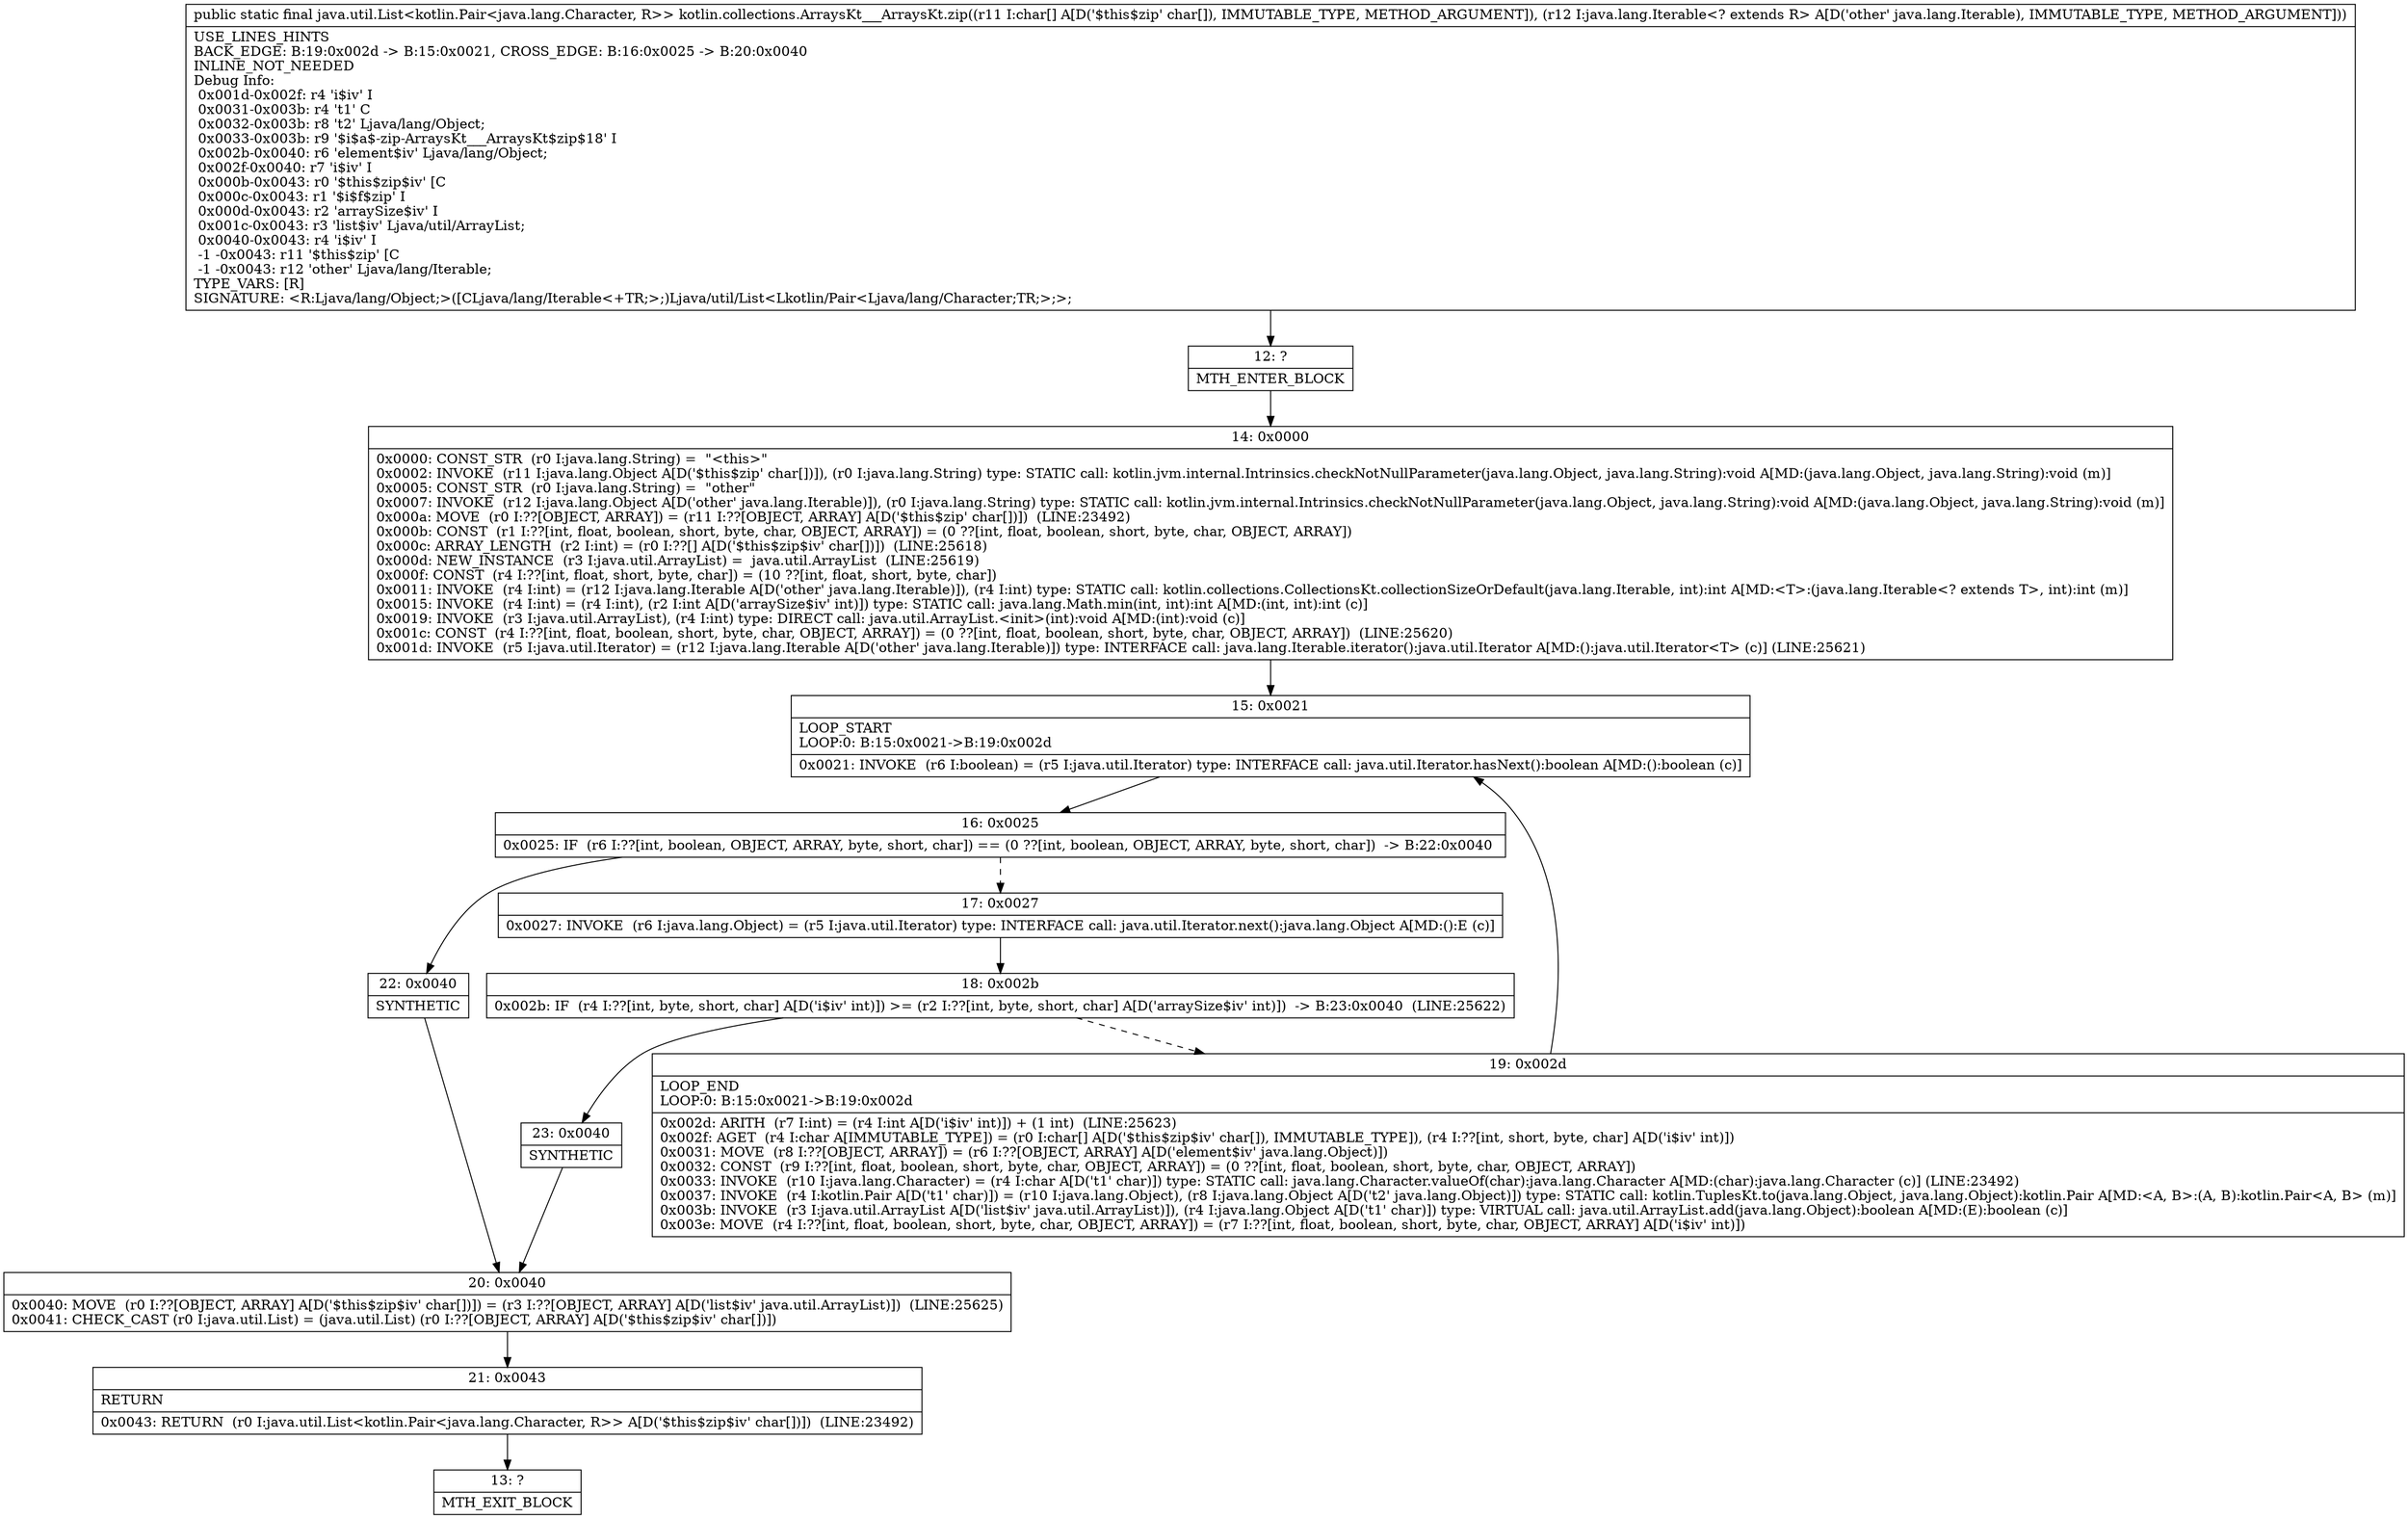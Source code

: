 digraph "CFG forkotlin.collections.ArraysKt___ArraysKt.zip([CLjava\/lang\/Iterable;)Ljava\/util\/List;" {
Node_12 [shape=record,label="{12\:\ ?|MTH_ENTER_BLOCK\l}"];
Node_14 [shape=record,label="{14\:\ 0x0000|0x0000: CONST_STR  (r0 I:java.lang.String) =  \"\<this\>\" \l0x0002: INVOKE  (r11 I:java.lang.Object A[D('$this$zip' char[])]), (r0 I:java.lang.String) type: STATIC call: kotlin.jvm.internal.Intrinsics.checkNotNullParameter(java.lang.Object, java.lang.String):void A[MD:(java.lang.Object, java.lang.String):void (m)]\l0x0005: CONST_STR  (r0 I:java.lang.String) =  \"other\" \l0x0007: INVOKE  (r12 I:java.lang.Object A[D('other' java.lang.Iterable)]), (r0 I:java.lang.String) type: STATIC call: kotlin.jvm.internal.Intrinsics.checkNotNullParameter(java.lang.Object, java.lang.String):void A[MD:(java.lang.Object, java.lang.String):void (m)]\l0x000a: MOVE  (r0 I:??[OBJECT, ARRAY]) = (r11 I:??[OBJECT, ARRAY] A[D('$this$zip' char[])])  (LINE:23492)\l0x000b: CONST  (r1 I:??[int, float, boolean, short, byte, char, OBJECT, ARRAY]) = (0 ??[int, float, boolean, short, byte, char, OBJECT, ARRAY]) \l0x000c: ARRAY_LENGTH  (r2 I:int) = (r0 I:??[] A[D('$this$zip$iv' char[])])  (LINE:25618)\l0x000d: NEW_INSTANCE  (r3 I:java.util.ArrayList) =  java.util.ArrayList  (LINE:25619)\l0x000f: CONST  (r4 I:??[int, float, short, byte, char]) = (10 ??[int, float, short, byte, char]) \l0x0011: INVOKE  (r4 I:int) = (r12 I:java.lang.Iterable A[D('other' java.lang.Iterable)]), (r4 I:int) type: STATIC call: kotlin.collections.CollectionsKt.collectionSizeOrDefault(java.lang.Iterable, int):int A[MD:\<T\>:(java.lang.Iterable\<? extends T\>, int):int (m)]\l0x0015: INVOKE  (r4 I:int) = (r4 I:int), (r2 I:int A[D('arraySize$iv' int)]) type: STATIC call: java.lang.Math.min(int, int):int A[MD:(int, int):int (c)]\l0x0019: INVOKE  (r3 I:java.util.ArrayList), (r4 I:int) type: DIRECT call: java.util.ArrayList.\<init\>(int):void A[MD:(int):void (c)]\l0x001c: CONST  (r4 I:??[int, float, boolean, short, byte, char, OBJECT, ARRAY]) = (0 ??[int, float, boolean, short, byte, char, OBJECT, ARRAY])  (LINE:25620)\l0x001d: INVOKE  (r5 I:java.util.Iterator) = (r12 I:java.lang.Iterable A[D('other' java.lang.Iterable)]) type: INTERFACE call: java.lang.Iterable.iterator():java.util.Iterator A[MD:():java.util.Iterator\<T\> (c)] (LINE:25621)\l}"];
Node_15 [shape=record,label="{15\:\ 0x0021|LOOP_START\lLOOP:0: B:15:0x0021\-\>B:19:0x002d\l|0x0021: INVOKE  (r6 I:boolean) = (r5 I:java.util.Iterator) type: INTERFACE call: java.util.Iterator.hasNext():boolean A[MD:():boolean (c)]\l}"];
Node_16 [shape=record,label="{16\:\ 0x0025|0x0025: IF  (r6 I:??[int, boolean, OBJECT, ARRAY, byte, short, char]) == (0 ??[int, boolean, OBJECT, ARRAY, byte, short, char])  \-\> B:22:0x0040 \l}"];
Node_17 [shape=record,label="{17\:\ 0x0027|0x0027: INVOKE  (r6 I:java.lang.Object) = (r5 I:java.util.Iterator) type: INTERFACE call: java.util.Iterator.next():java.lang.Object A[MD:():E (c)]\l}"];
Node_18 [shape=record,label="{18\:\ 0x002b|0x002b: IF  (r4 I:??[int, byte, short, char] A[D('i$iv' int)]) \>= (r2 I:??[int, byte, short, char] A[D('arraySize$iv' int)])  \-\> B:23:0x0040  (LINE:25622)\l}"];
Node_19 [shape=record,label="{19\:\ 0x002d|LOOP_END\lLOOP:0: B:15:0x0021\-\>B:19:0x002d\l|0x002d: ARITH  (r7 I:int) = (r4 I:int A[D('i$iv' int)]) + (1 int)  (LINE:25623)\l0x002f: AGET  (r4 I:char A[IMMUTABLE_TYPE]) = (r0 I:char[] A[D('$this$zip$iv' char[]), IMMUTABLE_TYPE]), (r4 I:??[int, short, byte, char] A[D('i$iv' int)]) \l0x0031: MOVE  (r8 I:??[OBJECT, ARRAY]) = (r6 I:??[OBJECT, ARRAY] A[D('element$iv' java.lang.Object)]) \l0x0032: CONST  (r9 I:??[int, float, boolean, short, byte, char, OBJECT, ARRAY]) = (0 ??[int, float, boolean, short, byte, char, OBJECT, ARRAY]) \l0x0033: INVOKE  (r10 I:java.lang.Character) = (r4 I:char A[D('t1' char)]) type: STATIC call: java.lang.Character.valueOf(char):java.lang.Character A[MD:(char):java.lang.Character (c)] (LINE:23492)\l0x0037: INVOKE  (r4 I:kotlin.Pair A[D('t1' char)]) = (r10 I:java.lang.Object), (r8 I:java.lang.Object A[D('t2' java.lang.Object)]) type: STATIC call: kotlin.TuplesKt.to(java.lang.Object, java.lang.Object):kotlin.Pair A[MD:\<A, B\>:(A, B):kotlin.Pair\<A, B\> (m)]\l0x003b: INVOKE  (r3 I:java.util.ArrayList A[D('list$iv' java.util.ArrayList)]), (r4 I:java.lang.Object A[D('t1' char)]) type: VIRTUAL call: java.util.ArrayList.add(java.lang.Object):boolean A[MD:(E):boolean (c)]\l0x003e: MOVE  (r4 I:??[int, float, boolean, short, byte, char, OBJECT, ARRAY]) = (r7 I:??[int, float, boolean, short, byte, char, OBJECT, ARRAY] A[D('i$iv' int)]) \l}"];
Node_23 [shape=record,label="{23\:\ 0x0040|SYNTHETIC\l}"];
Node_20 [shape=record,label="{20\:\ 0x0040|0x0040: MOVE  (r0 I:??[OBJECT, ARRAY] A[D('$this$zip$iv' char[])]) = (r3 I:??[OBJECT, ARRAY] A[D('list$iv' java.util.ArrayList)])  (LINE:25625)\l0x0041: CHECK_CAST (r0 I:java.util.List) = (java.util.List) (r0 I:??[OBJECT, ARRAY] A[D('$this$zip$iv' char[])]) \l}"];
Node_21 [shape=record,label="{21\:\ 0x0043|RETURN\l|0x0043: RETURN  (r0 I:java.util.List\<kotlin.Pair\<java.lang.Character, R\>\> A[D('$this$zip$iv' char[])])  (LINE:23492)\l}"];
Node_13 [shape=record,label="{13\:\ ?|MTH_EXIT_BLOCK\l}"];
Node_22 [shape=record,label="{22\:\ 0x0040|SYNTHETIC\l}"];
MethodNode[shape=record,label="{public static final java.util.List\<kotlin.Pair\<java.lang.Character, R\>\> kotlin.collections.ArraysKt___ArraysKt.zip((r11 I:char[] A[D('$this$zip' char[]), IMMUTABLE_TYPE, METHOD_ARGUMENT]), (r12 I:java.lang.Iterable\<? extends R\> A[D('other' java.lang.Iterable), IMMUTABLE_TYPE, METHOD_ARGUMENT]))  | USE_LINES_HINTS\lBACK_EDGE: B:19:0x002d \-\> B:15:0x0021, CROSS_EDGE: B:16:0x0025 \-\> B:20:0x0040\lINLINE_NOT_NEEDED\lDebug Info:\l  0x001d\-0x002f: r4 'i$iv' I\l  0x0031\-0x003b: r4 't1' C\l  0x0032\-0x003b: r8 't2' Ljava\/lang\/Object;\l  0x0033\-0x003b: r9 '$i$a$\-zip\-ArraysKt___ArraysKt$zip$18' I\l  0x002b\-0x0040: r6 'element$iv' Ljava\/lang\/Object;\l  0x002f\-0x0040: r7 'i$iv' I\l  0x000b\-0x0043: r0 '$this$zip$iv' [C\l  0x000c\-0x0043: r1 '$i$f$zip' I\l  0x000d\-0x0043: r2 'arraySize$iv' I\l  0x001c\-0x0043: r3 'list$iv' Ljava\/util\/ArrayList;\l  0x0040\-0x0043: r4 'i$iv' I\l  \-1 \-0x0043: r11 '$this$zip' [C\l  \-1 \-0x0043: r12 'other' Ljava\/lang\/Iterable;\lTYPE_VARS: [R]\lSIGNATURE: \<R:Ljava\/lang\/Object;\>([CLjava\/lang\/Iterable\<+TR;\>;)Ljava\/util\/List\<Lkotlin\/Pair\<Ljava\/lang\/Character;TR;\>;\>;\l}"];
MethodNode -> Node_12;Node_12 -> Node_14;
Node_14 -> Node_15;
Node_15 -> Node_16;
Node_16 -> Node_17[style=dashed];
Node_16 -> Node_22;
Node_17 -> Node_18;
Node_18 -> Node_19[style=dashed];
Node_18 -> Node_23;
Node_19 -> Node_15;
Node_23 -> Node_20;
Node_20 -> Node_21;
Node_21 -> Node_13;
Node_22 -> Node_20;
}

